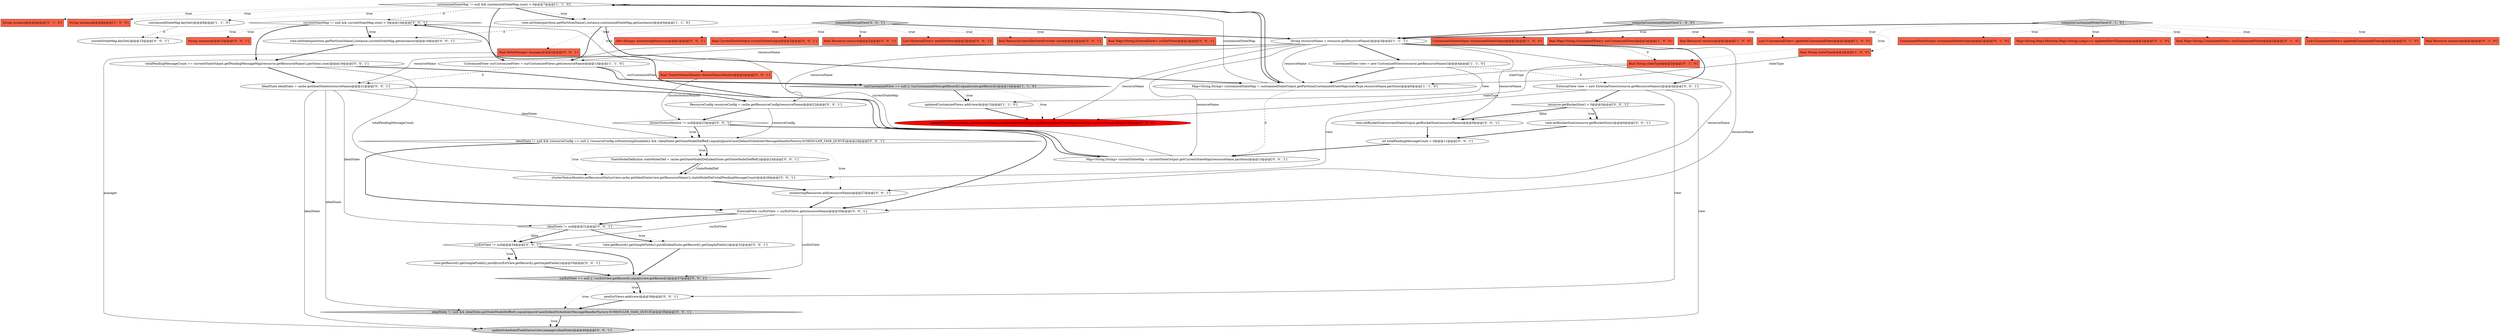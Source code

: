 digraph {
17 [style = filled, label = "String instance@@@8@@@['0', '1', '0']", fillcolor = tomato, shape = box image = "AAA0AAABBB2BBB"];
49 [style = filled, label = "view.setBucketSize(currentStateOutput.getBucketSize(resourceName))@@@9@@@['0', '0', '1']", fillcolor = white, shape = ellipse image = "AAA0AAABBB3BBB"];
25 [style = filled, label = "final HelixManager manager@@@2@@@['0', '0', '1']", fillcolor = tomato, shape = box image = "AAA0AAABBB3BBB"];
32 [style = filled, label = "view.getRecord().getSimpleFields().putAll(curExtView.getRecord().getSimpleFields())@@@35@@@['0', '0', '1']", fillcolor = white, shape = ellipse image = "AAA0AAABBB3BBB"];
51 [style = filled, label = "newExtViews.add(view)@@@38@@@['0', '0', '1']", fillcolor = white, shape = ellipse image = "AAA0AAABBB3BBB"];
60 [style = filled, label = "clusterStatusMonitor != null@@@23@@@['0', '0', '1']", fillcolor = white, shape = diamond image = "AAA0AAABBB3BBB"];
54 [style = filled, label = "final ClusterStatusMonitor clusterStatusMonitor@@@2@@@['0', '0', '1']", fillcolor = tomato, shape = box image = "AAA0AAABBB3BBB"];
37 [style = filled, label = "int totalPendingMessageCount = 0@@@11@@@['0', '0', '1']", fillcolor = white, shape = ellipse image = "AAA0AAABBB3BBB"];
42 [style = filled, label = "Set<String> monitoringResources@@@2@@@['0', '0', '1']", fillcolor = tomato, shape = box image = "AAA0AAABBB3BBB"];
11 [style = filled, label = "String resourceName = resource.getResourceName()@@@3@@@['1', '1', '1']", fillcolor = white, shape = ellipse image = "AAA0AAABBB1BBB"];
12 [style = filled, label = "CustomizedStateOutput customizedStateOutput@@@2@@@['1', '0', '0']", fillcolor = tomato, shape = box image = "AAA1AAABBB1BBB"];
20 [style = filled, label = "CustomizedStateOutput customizedStateOutput@@@2@@@['0', '1', '0']", fillcolor = tomato, shape = box image = "AAA0AAABBB2BBB"];
13 [style = filled, label = "updatedCustomizedViews.add(view)@@@15@@@['1', '1', '0']", fillcolor = white, shape = ellipse image = "AAA0AAABBB1BBB"];
52 [style = filled, label = "view.setBucketSize(resource.getBucketSize())@@@6@@@['0', '0', '1']", fillcolor = white, shape = ellipse image = "AAA0AAABBB3BBB"];
2 [style = filled, label = "CustomizedView view = new CustomizedView(resource.getResourceName())@@@4@@@['1', '1', '0']", fillcolor = white, shape = ellipse image = "AAA0AAABBB1BBB"];
39 [style = filled, label = "computeExternalView['0', '0', '1']", fillcolor = lightgray, shape = diamond image = "AAA0AAABBB3BBB"];
44 [style = filled, label = "final CurrentStateOutput currentStateOutput@@@2@@@['0', '0', '1']", fillcolor = tomato, shape = box image = "AAA0AAABBB3BBB"];
35 [style = filled, label = "final Resource resource@@@2@@@['0', '0', '1']", fillcolor = tomato, shape = box image = "AAA0AAABBB3BBB"];
48 [style = filled, label = "idealState != null && idealState.getStateModelDefRef().equalsIgnoreCase(DefaultSchedulerMessageHandlerFactory.SCHEDULER_TASK_QUEUE)@@@39@@@['0', '0', '1']", fillcolor = lightgray, shape = diamond image = "AAA0AAABBB3BBB"];
34 [style = filled, label = "IdealState idealState = cache.getIdealState(resourceName)@@@21@@@['0', '0', '1']", fillcolor = white, shape = ellipse image = "AAA0AAABBB3BBB"];
8 [style = filled, label = "String instance@@@8@@@['1', '0', '0']", fillcolor = tomato, shape = box image = "AAA0AAABBB1BBB"];
9 [style = filled, label = "customizedStateMap.keySet()@@@8@@@['1', '1', '0']", fillcolor = white, shape = ellipse image = "AAA0AAABBB1BBB"];
36 [style = filled, label = "resource.getBucketSize() > 0@@@5@@@['0', '0', '1']", fillcolor = white, shape = diamond image = "AAA0AAABBB3BBB"];
46 [style = filled, label = "view.getRecord().getSimpleFields().putAll(idealState.getRecord().getSimpleFields())@@@32@@@['0', '0', '1']", fillcolor = white, shape = ellipse image = "AAA0AAABBB3BBB"];
31 [style = filled, label = "view.setState(partition.getPartitionName(),instance,currentStateMap.get(instance))@@@16@@@['0', '0', '1']", fillcolor = white, shape = ellipse image = "AAA0AAABBB3BBB"];
3 [style = filled, label = "customizedStateMap != null && customizedStateMap.size() > 0@@@7@@@['1', '1', '0']", fillcolor = white, shape = diamond image = "AAA0AAABBB1BBB"];
19 [style = filled, label = "computeCustomizedStateView['0', '1', '0']", fillcolor = lightgray, shape = diamond image = "AAA0AAABBB2BBB"];
47 [style = filled, label = "List<ExternalView> newExtViews@@@2@@@['0', '0', '1']", fillcolor = tomato, shape = box image = "AAA0AAABBB3BBB"];
21 [style = filled, label = "Map<String,Map<Partition,Map<String,Long>>> updatedStartTimestamps@@@2@@@['0', '1', '0']", fillcolor = tomato, shape = box image = "AAA0AAABBB2BBB"];
33 [style = filled, label = "curExtView == null || !curExtView.getRecord().equals(view.getRecord())@@@37@@@['0', '0', '1']", fillcolor = lightgray, shape = diamond image = "AAA0AAABBB3BBB"];
1 [style = filled, label = "final Map<String,CustomizedView> curCustomizedViews@@@2@@@['1', '0', '0']", fillcolor = tomato, shape = box image = "AAA0AAABBB1BBB"];
57 [style = filled, label = "idealState != null && (resourceConfig == null || !resourceConfig.isMonitoringDisabled()) && !idealState.getStateModelDefRef().equalsIgnoreCase(DefaultSchedulerMessageHandlerFactory.SCHEDULER_TASK_QUEUE)@@@24@@@['0', '0', '1']", fillcolor = white, shape = diamond image = "AAA0AAABBB3BBB"];
30 [style = filled, label = "totalPendingMessageCount += currentStateOutput.getPendingMessageMap(resource.getResourceName(),partition).size()@@@19@@@['0', '0', '1']", fillcolor = white, shape = ellipse image = "AAA0AAABBB3BBB"];
7 [style = filled, label = "final Resource resource@@@2@@@['1', '0', '0']", fillcolor = tomato, shape = box image = "AAA0AAABBB1BBB"];
59 [style = filled, label = "ExternalView view = new ExternalView(resource.getResourceName())@@@4@@@['0', '0', '1']", fillcolor = white, shape = ellipse image = "AAA0AAABBB3BBB"];
56 [style = filled, label = "currentStateMap != null && currentStateMap.size() > 0@@@14@@@['0', '0', '1']", fillcolor = white, shape = diamond image = "AAA0AAABBB3BBB"];
29 [style = filled, label = "final ResourceControllerDataProvider cache@@@2@@@['0', '0', '1']", fillcolor = tomato, shape = box image = "AAA0AAABBB3BBB"];
15 [style = filled, label = "computeCustomizedStateView['1', '0', '0']", fillcolor = lightgray, shape = diamond image = "AAA0AAABBB1BBB"];
16 [style = filled, label = "final Map<String,CustomizedView> curCustomizedViews@@@2@@@['0', '1', '0']", fillcolor = tomato, shape = box image = "AAA0AAABBB2BBB"];
26 [style = filled, label = "String instance@@@15@@@['0', '0', '1']", fillcolor = tomato, shape = box image = "AAA0AAABBB3BBB"];
55 [style = filled, label = "StateModelDefinition stateModelDef = cache.getStateModelDef(idealState.getStateModelDefRef())@@@25@@@['0', '0', '1']", fillcolor = white, shape = ellipse image = "AAA0AAABBB3BBB"];
5 [style = filled, label = "final String stateType@@@2@@@['1', '0', '0']", fillcolor = tomato, shape = box image = "AAA0AAABBB1BBB"];
43 [style = filled, label = "idealState != null@@@31@@@['0', '0', '1']", fillcolor = white, shape = diamond image = "AAA0AAABBB3BBB"];
41 [style = filled, label = "updateScheduledTaskStatus(view,manager,idealState)@@@40@@@['0', '0', '1']", fillcolor = lightgray, shape = ellipse image = "AAA0AAABBB3BBB"];
40 [style = filled, label = "clusterStatusMonitor.setResourceStatus(view,cache.getIdealState(view.getResourceName()),stateModelDef,totalPendingMessageCount)@@@26@@@['0', '0', '1']", fillcolor = white, shape = ellipse image = "AAA0AAABBB3BBB"];
6 [style = filled, label = "curCustomizedView == null || !curCustomizedView.getRecord().equals(view.getRecord())@@@14@@@['1', '1', '0']", fillcolor = lightgray, shape = diamond image = "AAA0AAABBB1BBB"];
50 [style = filled, label = "ExternalView curExtView = curExtViews.get(resourceName)@@@30@@@['0', '0', '1']", fillcolor = white, shape = ellipse image = "AAA0AAABBB3BBB"];
58 [style = filled, label = "monitoringResources.add(resourceName)@@@27@@@['0', '0', '1']", fillcolor = white, shape = ellipse image = "AAA0AAABBB3BBB"];
18 [style = filled, label = "List<CustomizedView> updatedCustomizedViews@@@2@@@['0', '1', '0']", fillcolor = tomato, shape = box image = "AAA0AAABBB2BBB"];
23 [style = filled, label = "updatedStartTimestamps.put(resourceName,customizedStateOutput.getResourceStartTimeMap(stateType,resourceName))@@@16@@@['0', '1', '0']", fillcolor = red, shape = ellipse image = "AAA1AAABBB2BBB"];
38 [style = filled, label = "curExtView != null@@@34@@@['0', '0', '1']", fillcolor = white, shape = diamond image = "AAA0AAABBB3BBB"];
22 [style = filled, label = "final Resource resource@@@2@@@['0', '1', '0']", fillcolor = tomato, shape = box image = "AAA0AAABBB2BBB"];
27 [style = filled, label = "final Map<String,ExternalView> curExtViews@@@2@@@['0', '0', '1']", fillcolor = tomato, shape = box image = "AAA0AAABBB3BBB"];
14 [style = filled, label = "CustomizedView curCustomizedView = curCustomizedViews.get(resourceName)@@@13@@@['1', '1', '0']", fillcolor = white, shape = ellipse image = "AAA0AAABBB1BBB"];
28 [style = filled, label = "ResourceConfig resourceConfig = cache.getResourceConfig(resourceName)@@@22@@@['0', '0', '1']", fillcolor = white, shape = ellipse image = "AAA0AAABBB3BBB"];
0 [style = filled, label = "List<CustomizedView> updatedCustomizedViews@@@2@@@['1', '0', '0']", fillcolor = tomato, shape = box image = "AAA0AAABBB1BBB"];
4 [style = filled, label = "Map<String,String> customizedStateMap = customizedStateOutput.getPartitionCustomizedStateMap(stateType,resourceName,partition)@@@6@@@['1', '1', '0']", fillcolor = white, shape = ellipse image = "AAA0AAABBB1BBB"];
24 [style = filled, label = "final String stateType@@@2@@@['0', '1', '0']", fillcolor = tomato, shape = box image = "AAA1AAABBB2BBB"];
53 [style = filled, label = "currentStateMap.keySet()@@@15@@@['0', '0', '1']", fillcolor = white, shape = ellipse image = "AAA0AAABBB3BBB"];
45 [style = filled, label = "Map<String,String> currentStateMap = currentStateOutput.getCurrentStateMap(resourceName,partition)@@@13@@@['0', '0', '1']", fillcolor = white, shape = ellipse image = "AAA0AAABBB3BBB"];
10 [style = filled, label = "view.setState(partition.getPartitionName(),instance,customizedStateMap.get(instance))@@@9@@@['1', '1', '0']", fillcolor = white, shape = ellipse image = "AAA0AAABBB1BBB"];
34->48 [style = solid, label="idealState"];
59->51 [style = solid, label="view"];
58->50 [style = bold, label=""];
56->30 [style = bold, label=""];
33->48 [style = dotted, label="true"];
55->40 [style = bold, label=""];
19->11 [style = bold, label=""];
60->50 [style = bold, label=""];
39->47 [style = dotted, label="true"];
11->34 [style = solid, label="resourceName"];
15->7 [style = dotted, label="true"];
39->42 [style = dotted, label="true"];
11->50 [style = solid, label="resourceName"];
3->4 [style = bold, label=""];
2->13 [style = solid, label="view"];
51->48 [style = bold, label=""];
15->11 [style = bold, label=""];
5->4 [style = solid, label="stateType"];
12->24 [style = dashed, label="0"];
30->40 [style = solid, label="totalPendingMessageCount"];
31->30 [style = bold, label=""];
43->46 [style = dotted, label="true"];
25->41 [style = solid, label="manager"];
56->31 [style = dotted, label="true"];
59->40 [style = solid, label="view"];
34->57 [style = solid, label="idealState"];
39->35 [style = dotted, label="true"];
4->3 [style = bold, label=""];
50->43 [style = bold, label=""];
48->41 [style = bold, label=""];
39->25 [style = dotted, label="true"];
10->14 [style = bold, label=""];
57->55 [style = bold, label=""];
52->37 [style = bold, label=""];
6->13 [style = dotted, label="true"];
10->31 [style = dashed, label="0"];
3->56 [style = dashed, label="0"];
30->34 [style = bold, label=""];
19->21 [style = dotted, label="true"];
4->3 [style = solid, label="customizedStateMap"];
2->4 [style = bold, label=""];
43->46 [style = bold, label=""];
38->32 [style = bold, label=""];
39->29 [style = dotted, label="true"];
11->28 [style = solid, label="resourceName"];
3->10 [style = bold, label=""];
60->57 [style = bold, label=""];
39->27 [style = dotted, label="true"];
11->58 [style = solid, label="resourceName"];
57->40 [style = dotted, label="true"];
36->49 [style = bold, label=""];
39->44 [style = dotted, label="true"];
14->6 [style = solid, label="curCustomizedView"];
46->33 [style = bold, label=""];
11->14 [style = solid, label="resourceName"];
19->22 [style = dotted, label="true"];
15->12 [style = dotted, label="true"];
45->56 [style = bold, label=""];
2->59 [style = dashed, label="0"];
37->45 [style = bold, label=""];
3->17 [style = dotted, label="true"];
36->52 [style = dotted, label="true"];
38->33 [style = bold, label=""];
14->6 [style = bold, label=""];
48->41 [style = dotted, label="true"];
15->5 [style = dotted, label="true"];
11->59 [style = bold, label=""];
49->37 [style = bold, label=""];
28->57 [style = solid, label="resourceConfig"];
56->31 [style = bold, label=""];
45->56 [style = solid, label="currentStateMap"];
36->52 [style = bold, label=""];
3->10 [style = dotted, label="true"];
19->18 [style = dotted, label="true"];
38->32 [style = dotted, label="true"];
60->57 [style = dotted, label="true"];
3->9 [style = dotted, label="true"];
19->24 [style = dotted, label="true"];
56->26 [style = dotted, label="true"];
15->0 [style = dotted, label="true"];
32->33 [style = bold, label=""];
59->41 [style = solid, label="view"];
54->60 [style = solid, label="clusterStatusMonitor"];
34->41 [style = solid, label="idealState"];
50->38 [style = solid, label="curExtView"];
4->45 [style = dashed, label="0"];
11->23 [style = solid, label="resourceName"];
34->28 [style = bold, label=""];
57->58 [style = dotted, label="true"];
43->38 [style = bold, label=""];
28->60 [style = bold, label=""];
6->13 [style = bold, label=""];
24->4 [style = solid, label="stateType"];
33->51 [style = dotted, label="true"];
43->38 [style = dotted, label="false"];
39->54 [style = dotted, label="true"];
11->4 [style = solid, label="resourceName"];
14->34 [style = dashed, label="0"];
57->50 [style = bold, label=""];
19->20 [style = dotted, label="true"];
24->23 [style = solid, label="stateType"];
3->14 [style = bold, label=""];
6->23 [style = dotted, label="true"];
36->49 [style = dotted, label="false"];
11->49 [style = solid, label="resourceName"];
39->11 [style = bold, label=""];
11->2 [style = bold, label=""];
57->55 [style = dotted, label="true"];
11->45 [style = solid, label="resourceName"];
33->51 [style = bold, label=""];
34->43 [style = solid, label="idealState"];
15->1 [style = dotted, label="true"];
56->53 [style = dotted, label="true"];
19->16 [style = dotted, label="true"];
13->23 [style = bold, label=""];
10->4 [style = bold, label=""];
59->36 [style = bold, label=""];
50->33 [style = solid, label="curExtView"];
3->8 [style = dotted, label="true"];
55->40 [style = solid, label="stateModelDef"];
9->53 [style = dashed, label="0"];
30->45 [style = bold, label=""];
40->58 [style = bold, label=""];
}
